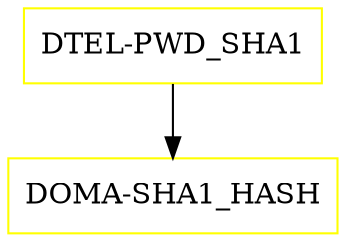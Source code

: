 digraph G {
  "DTEL-PWD_SHA1" [shape=box,color=yellow];
  "DOMA-SHA1_HASH" [shape=box,color=yellow,URL="./DOMA_SHA1_HASH.html"];
  "DTEL-PWD_SHA1" -> "DOMA-SHA1_HASH";
}
